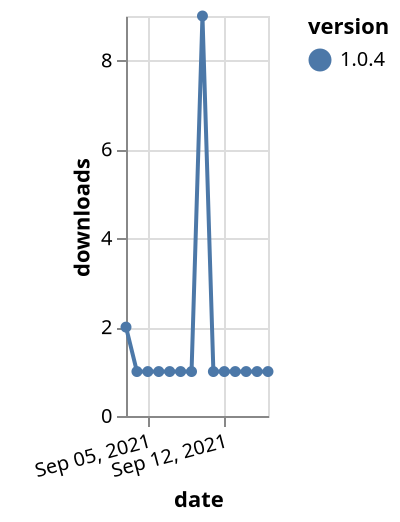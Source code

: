 {"$schema": "https://vega.github.io/schema/vega-lite/v5.json", "description": "A simple bar chart with embedded data.", "data": {"values": [{"date": "2021-09-03", "total": 607, "delta": 2, "version": "1.0.4"}, {"date": "2021-09-04", "total": 608, "delta": 1, "version": "1.0.4"}, {"date": "2021-09-05", "total": 609, "delta": 1, "version": "1.0.4"}, {"date": "2021-09-06", "total": 610, "delta": 1, "version": "1.0.4"}, {"date": "2021-09-07", "total": 611, "delta": 1, "version": "1.0.4"}, {"date": "2021-09-08", "total": 612, "delta": 1, "version": "1.0.4"}, {"date": "2021-09-09", "total": 613, "delta": 1, "version": "1.0.4"}, {"date": "2021-09-10", "total": 622, "delta": 9, "version": "1.0.4"}, {"date": "2021-09-11", "total": 623, "delta": 1, "version": "1.0.4"}, {"date": "2021-09-12", "total": 624, "delta": 1, "version": "1.0.4"}, {"date": "2021-09-13", "total": 625, "delta": 1, "version": "1.0.4"}, {"date": "2021-09-14", "total": 626, "delta": 1, "version": "1.0.4"}, {"date": "2021-09-15", "total": 627, "delta": 1, "version": "1.0.4"}, {"date": "2021-09-16", "total": 628, "delta": 1, "version": "1.0.4"}]}, "width": "container", "mark": {"type": "line", "point": {"filled": true}}, "encoding": {"x": {"field": "date", "type": "temporal", "timeUnit": "yearmonthdate", "title": "date", "axis": {"labelAngle": -15}}, "y": {"field": "delta", "type": "quantitative", "title": "downloads"}, "color": {"field": "version", "type": "nominal"}, "tooltip": {"field": "delta"}}}